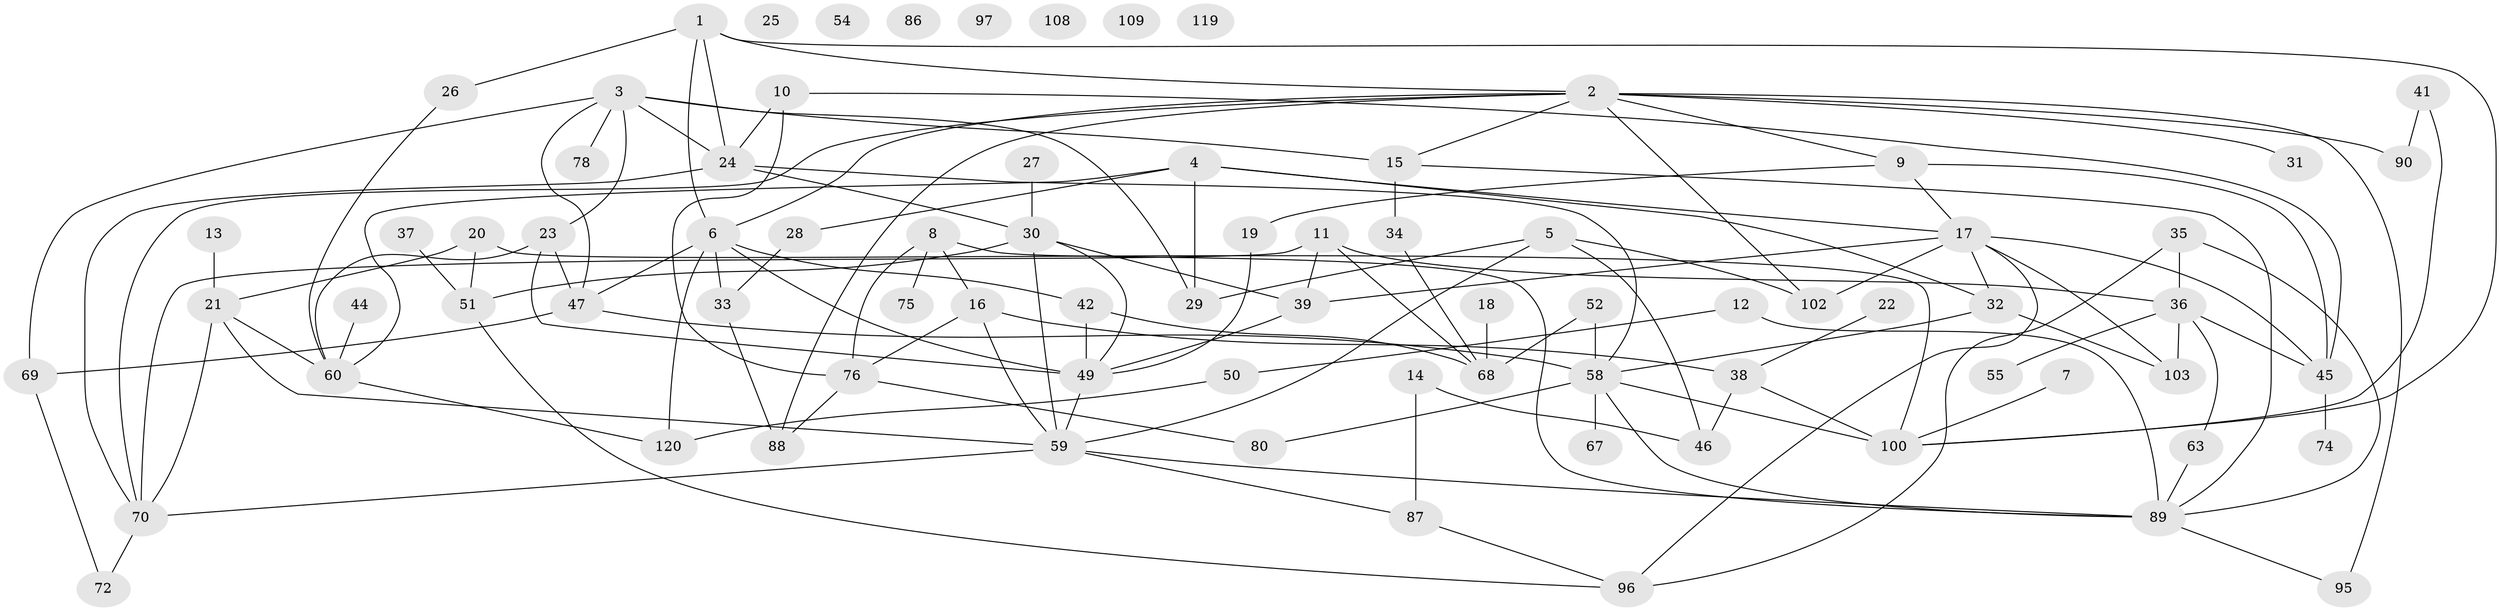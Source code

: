 // original degree distribution, {4: 0.14166666666666666, 6: 0.075, 1: 0.2, 2: 0.18333333333333332, 7: 0.016666666666666666, 3: 0.24166666666666667, 5: 0.09166666666666666, 0: 0.05}
// Generated by graph-tools (version 1.1) at 2025/41/03/06/25 10:41:25]
// undirected, 80 vertices, 131 edges
graph export_dot {
graph [start="1"]
  node [color=gray90,style=filled];
  1 [super="+62"];
  2 [super="+71"];
  3 [super="+65"];
  4 [super="+116"];
  5 [super="+113"];
  6 [super="+114"];
  7;
  8 [super="+81"];
  9;
  10 [super="+85"];
  11;
  12 [super="+53"];
  13;
  14 [super="+112"];
  15 [super="+111"];
  16 [super="+82"];
  17 [super="+73"];
  18;
  19;
  20;
  21;
  22;
  23 [super="+40"];
  24 [super="+106"];
  25;
  26 [super="+77"];
  27;
  28;
  29;
  30 [super="+56"];
  31;
  32 [super="+64"];
  33;
  34;
  35 [super="+43"];
  36 [super="+57"];
  37;
  38 [super="+118"];
  39 [super="+66"];
  41 [super="+48"];
  42;
  44;
  45 [super="+84"];
  46;
  47 [super="+61"];
  49 [super="+83"];
  50 [super="+104"];
  51 [super="+117"];
  52 [super="+93"];
  54 [super="+115"];
  55;
  58 [super="+98"];
  59 [super="+94"];
  60 [super="+79"];
  63;
  67;
  68 [super="+91"];
  69;
  70 [super="+92"];
  72;
  74;
  75;
  76 [super="+110"];
  78;
  80;
  86;
  87;
  88;
  89 [super="+101"];
  90;
  95;
  96 [super="+99"];
  97;
  100 [super="+105"];
  102;
  103 [super="+107"];
  108;
  109;
  119;
  120;
  1 -- 6 [weight=2];
  1 -- 24;
  1 -- 26;
  1 -- 2;
  1 -- 100;
  2 -- 15;
  2 -- 70;
  2 -- 90;
  2 -- 95;
  2 -- 102;
  2 -- 6;
  2 -- 88;
  2 -- 9;
  2 -- 31;
  3 -- 15 [weight=2];
  3 -- 24;
  3 -- 29;
  3 -- 47;
  3 -- 78;
  3 -- 23;
  3 -- 69;
  4 -- 32;
  4 -- 29;
  4 -- 60;
  4 -- 28;
  4 -- 17;
  5 -- 59;
  5 -- 29;
  5 -- 102;
  5 -- 46;
  6 -- 33;
  6 -- 42;
  6 -- 120;
  6 -- 47;
  6 -- 49;
  7 -- 100;
  8 -- 75;
  8 -- 76;
  8 -- 89;
  8 -- 16;
  9 -- 17;
  9 -- 19;
  9 -- 45;
  10 -- 76;
  10 -- 45;
  10 -- 24;
  11 -- 39;
  11 -- 70;
  11 -- 68;
  11 -- 36;
  12 -- 89;
  12 -- 50;
  13 -- 21;
  14 -- 46;
  14 -- 87;
  15 -- 34;
  15 -- 89;
  16 -- 59;
  16 -- 76;
  16 -- 38;
  17 -- 32;
  17 -- 96;
  17 -- 102;
  17 -- 103;
  17 -- 39;
  17 -- 45;
  18 -- 68;
  19 -- 49;
  20 -- 21;
  20 -- 100;
  20 -- 51;
  21 -- 70;
  21 -- 59;
  21 -- 60;
  22 -- 38;
  23 -- 60;
  23 -- 47;
  23 -- 49;
  24 -- 30;
  24 -- 58;
  24 -- 70;
  26 -- 60;
  27 -- 30;
  28 -- 33;
  30 -- 51;
  30 -- 59;
  30 -- 39;
  30 -- 49;
  32 -- 58;
  32 -- 103;
  33 -- 88;
  34 -- 68;
  35 -- 96;
  35 -- 36;
  35 -- 89;
  36 -- 55;
  36 -- 63;
  36 -- 103;
  36 -- 45;
  37 -- 51;
  38 -- 46;
  38 -- 100;
  39 -- 49;
  41 -- 100;
  41 -- 90;
  42 -- 68;
  42 -- 49;
  44 -- 60;
  45 -- 74;
  47 -- 69;
  47 -- 58;
  49 -- 59;
  50 -- 120;
  51 -- 96;
  52 -- 58;
  52 -- 68;
  58 -- 67;
  58 -- 80;
  58 -- 100;
  58 -- 89;
  59 -- 89;
  59 -- 70;
  59 -- 87;
  60 -- 120;
  63 -- 89;
  69 -- 72;
  70 -- 72;
  76 -- 80;
  76 -- 88;
  87 -- 96;
  89 -- 95;
}

